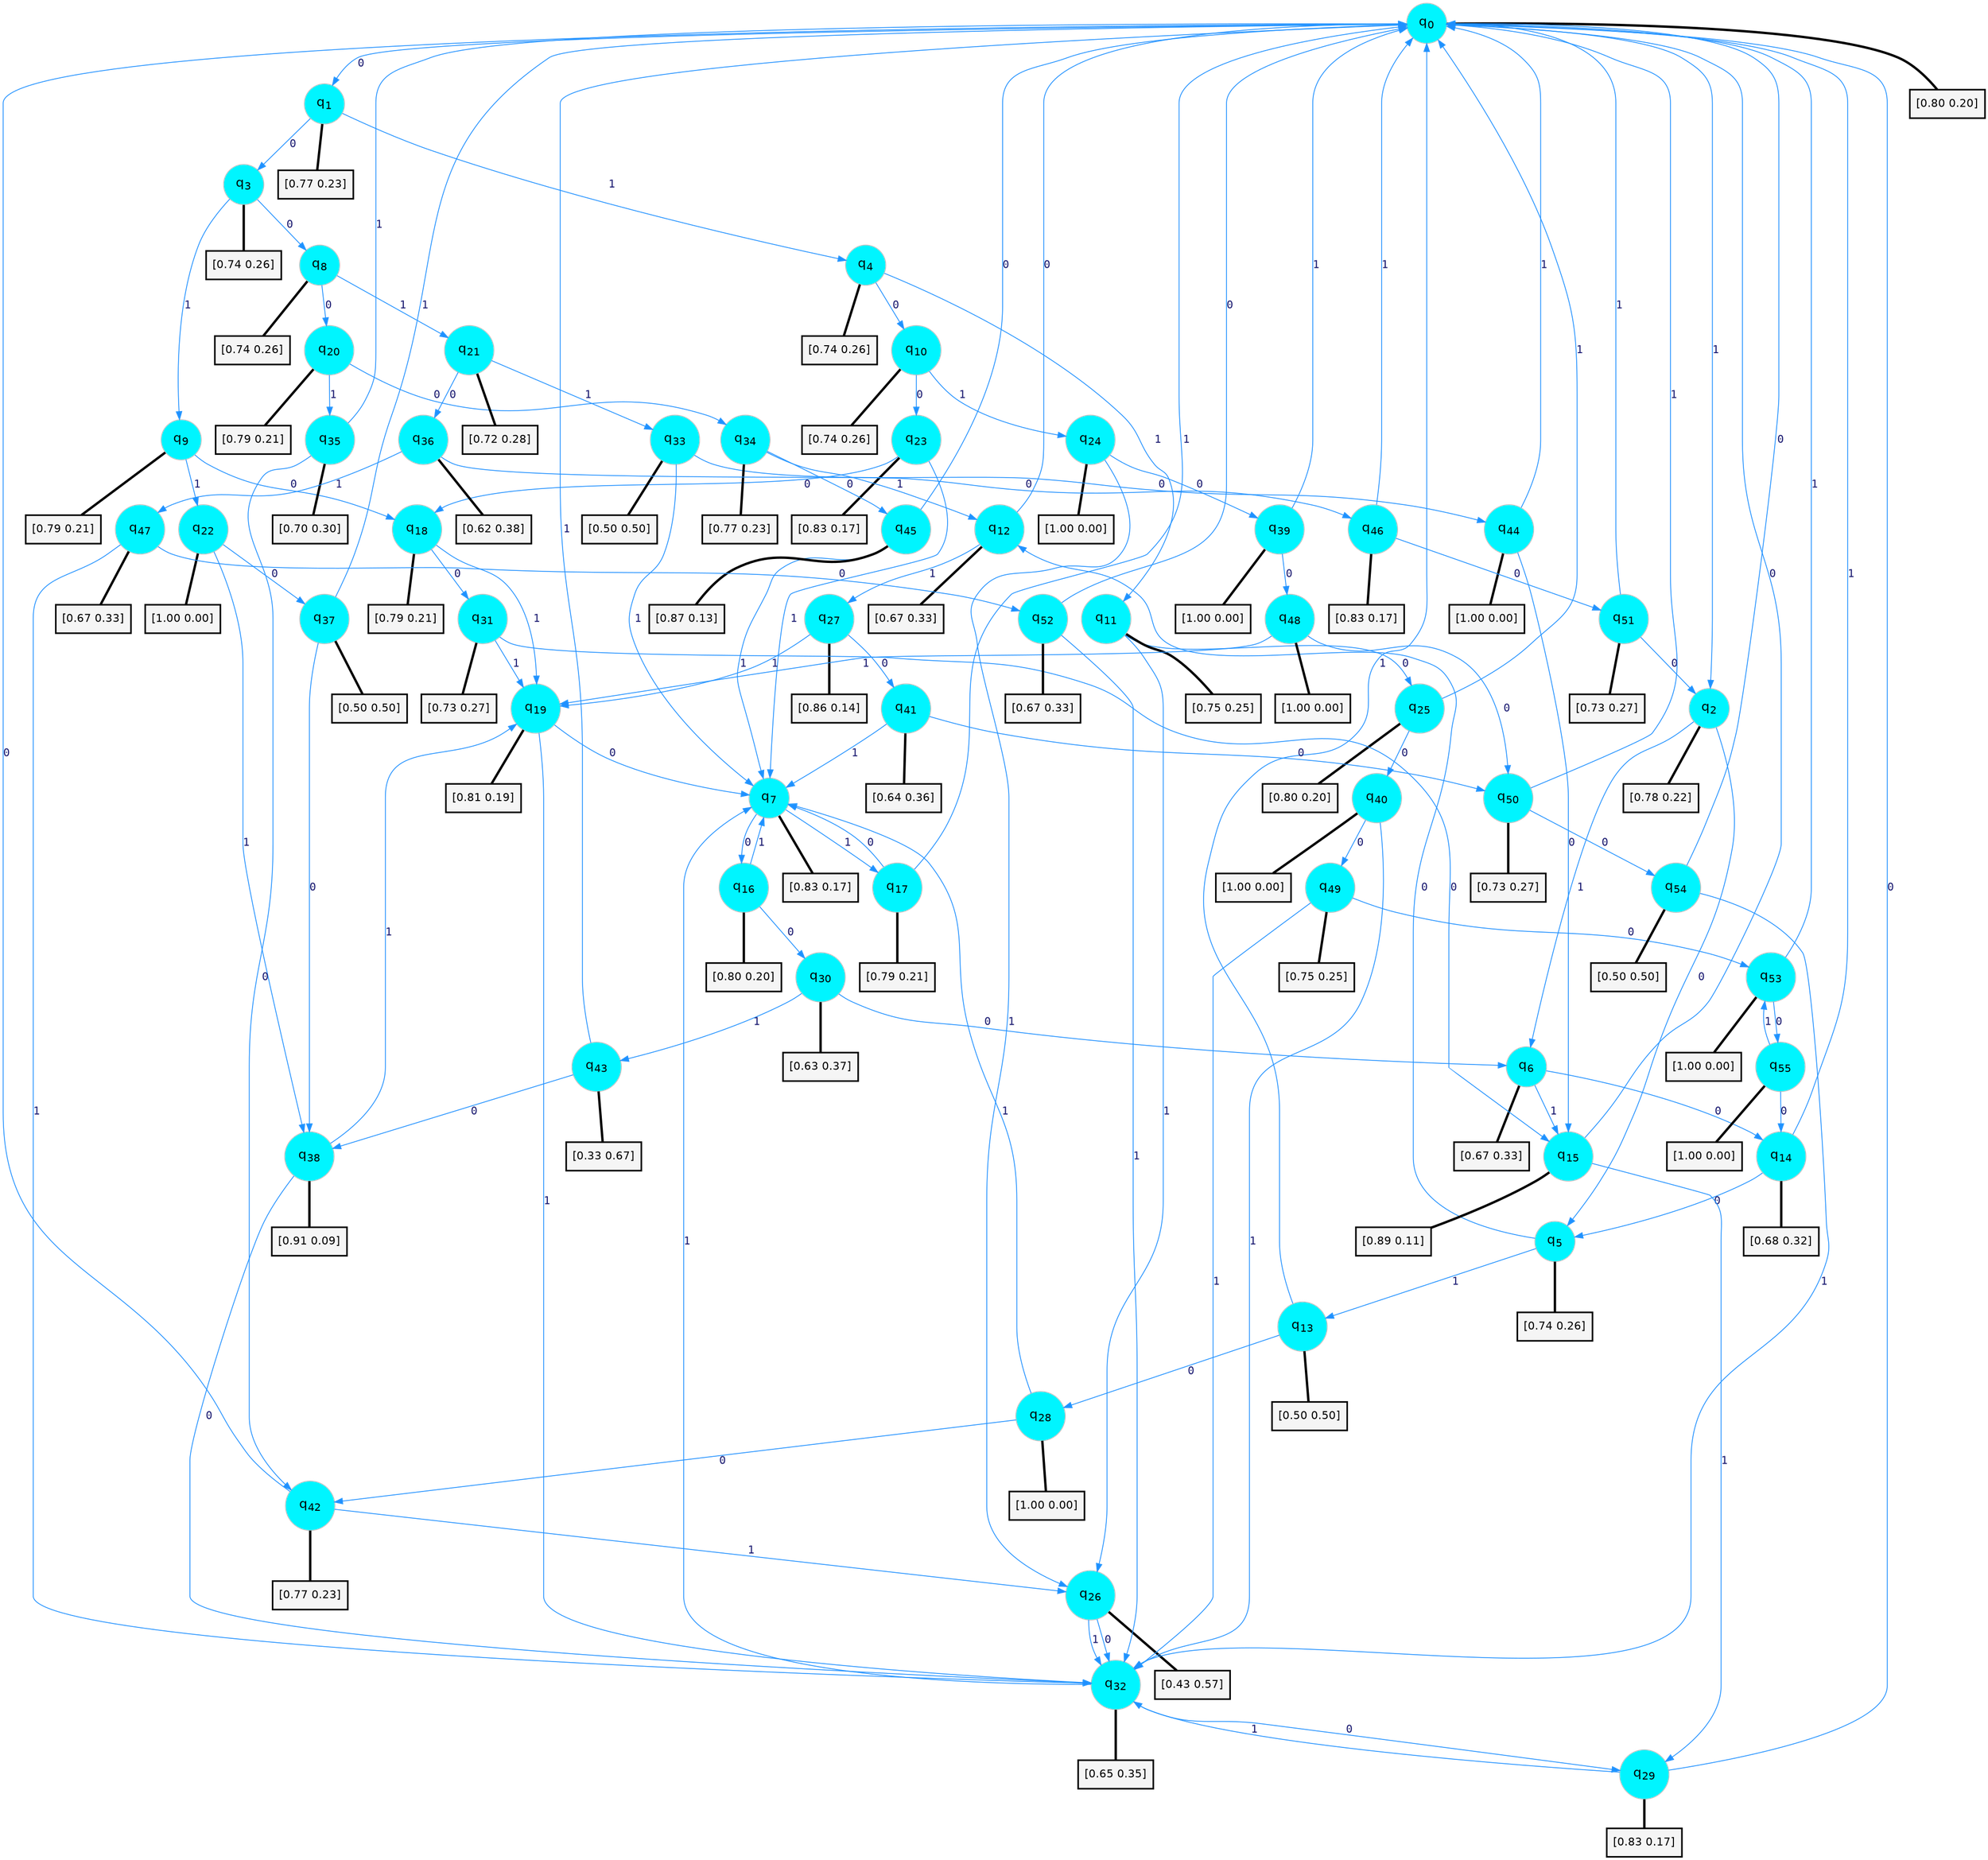 digraph G {
graph [
bgcolor=transparent, dpi=300, rankdir=TD, size="40,25"];
node [
color=gray, fillcolor=turquoise1, fontcolor=black, fontname=Helvetica, fontsize=16, fontweight=bold, shape=circle, style=filled];
edge [
arrowsize=1, color=dodgerblue1, fontcolor=midnightblue, fontname=courier, fontweight=bold, penwidth=1, style=solid, weight=20];
0[label=<q<SUB>0</SUB>>];
1[label=<q<SUB>1</SUB>>];
2[label=<q<SUB>2</SUB>>];
3[label=<q<SUB>3</SUB>>];
4[label=<q<SUB>4</SUB>>];
5[label=<q<SUB>5</SUB>>];
6[label=<q<SUB>6</SUB>>];
7[label=<q<SUB>7</SUB>>];
8[label=<q<SUB>8</SUB>>];
9[label=<q<SUB>9</SUB>>];
10[label=<q<SUB>10</SUB>>];
11[label=<q<SUB>11</SUB>>];
12[label=<q<SUB>12</SUB>>];
13[label=<q<SUB>13</SUB>>];
14[label=<q<SUB>14</SUB>>];
15[label=<q<SUB>15</SUB>>];
16[label=<q<SUB>16</SUB>>];
17[label=<q<SUB>17</SUB>>];
18[label=<q<SUB>18</SUB>>];
19[label=<q<SUB>19</SUB>>];
20[label=<q<SUB>20</SUB>>];
21[label=<q<SUB>21</SUB>>];
22[label=<q<SUB>22</SUB>>];
23[label=<q<SUB>23</SUB>>];
24[label=<q<SUB>24</SUB>>];
25[label=<q<SUB>25</SUB>>];
26[label=<q<SUB>26</SUB>>];
27[label=<q<SUB>27</SUB>>];
28[label=<q<SUB>28</SUB>>];
29[label=<q<SUB>29</SUB>>];
30[label=<q<SUB>30</SUB>>];
31[label=<q<SUB>31</SUB>>];
32[label=<q<SUB>32</SUB>>];
33[label=<q<SUB>33</SUB>>];
34[label=<q<SUB>34</SUB>>];
35[label=<q<SUB>35</SUB>>];
36[label=<q<SUB>36</SUB>>];
37[label=<q<SUB>37</SUB>>];
38[label=<q<SUB>38</SUB>>];
39[label=<q<SUB>39</SUB>>];
40[label=<q<SUB>40</SUB>>];
41[label=<q<SUB>41</SUB>>];
42[label=<q<SUB>42</SUB>>];
43[label=<q<SUB>43</SUB>>];
44[label=<q<SUB>44</SUB>>];
45[label=<q<SUB>45</SUB>>];
46[label=<q<SUB>46</SUB>>];
47[label=<q<SUB>47</SUB>>];
48[label=<q<SUB>48</SUB>>];
49[label=<q<SUB>49</SUB>>];
50[label=<q<SUB>50</SUB>>];
51[label=<q<SUB>51</SUB>>];
52[label=<q<SUB>52</SUB>>];
53[label=<q<SUB>53</SUB>>];
54[label=<q<SUB>54</SUB>>];
55[label=<q<SUB>55</SUB>>];
56[label="[0.80 0.20]", shape=box,fontcolor=black, fontname=Helvetica, fontsize=14, penwidth=2, fillcolor=whitesmoke,color=black];
57[label="[0.77 0.23]", shape=box,fontcolor=black, fontname=Helvetica, fontsize=14, penwidth=2, fillcolor=whitesmoke,color=black];
58[label="[0.78 0.22]", shape=box,fontcolor=black, fontname=Helvetica, fontsize=14, penwidth=2, fillcolor=whitesmoke,color=black];
59[label="[0.74 0.26]", shape=box,fontcolor=black, fontname=Helvetica, fontsize=14, penwidth=2, fillcolor=whitesmoke,color=black];
60[label="[0.74 0.26]", shape=box,fontcolor=black, fontname=Helvetica, fontsize=14, penwidth=2, fillcolor=whitesmoke,color=black];
61[label="[0.74 0.26]", shape=box,fontcolor=black, fontname=Helvetica, fontsize=14, penwidth=2, fillcolor=whitesmoke,color=black];
62[label="[0.67 0.33]", shape=box,fontcolor=black, fontname=Helvetica, fontsize=14, penwidth=2, fillcolor=whitesmoke,color=black];
63[label="[0.83 0.17]", shape=box,fontcolor=black, fontname=Helvetica, fontsize=14, penwidth=2, fillcolor=whitesmoke,color=black];
64[label="[0.74 0.26]", shape=box,fontcolor=black, fontname=Helvetica, fontsize=14, penwidth=2, fillcolor=whitesmoke,color=black];
65[label="[0.79 0.21]", shape=box,fontcolor=black, fontname=Helvetica, fontsize=14, penwidth=2, fillcolor=whitesmoke,color=black];
66[label="[0.74 0.26]", shape=box,fontcolor=black, fontname=Helvetica, fontsize=14, penwidth=2, fillcolor=whitesmoke,color=black];
67[label="[0.75 0.25]", shape=box,fontcolor=black, fontname=Helvetica, fontsize=14, penwidth=2, fillcolor=whitesmoke,color=black];
68[label="[0.67 0.33]", shape=box,fontcolor=black, fontname=Helvetica, fontsize=14, penwidth=2, fillcolor=whitesmoke,color=black];
69[label="[0.50 0.50]", shape=box,fontcolor=black, fontname=Helvetica, fontsize=14, penwidth=2, fillcolor=whitesmoke,color=black];
70[label="[0.68 0.32]", shape=box,fontcolor=black, fontname=Helvetica, fontsize=14, penwidth=2, fillcolor=whitesmoke,color=black];
71[label="[0.89 0.11]", shape=box,fontcolor=black, fontname=Helvetica, fontsize=14, penwidth=2, fillcolor=whitesmoke,color=black];
72[label="[0.80 0.20]", shape=box,fontcolor=black, fontname=Helvetica, fontsize=14, penwidth=2, fillcolor=whitesmoke,color=black];
73[label="[0.79 0.21]", shape=box,fontcolor=black, fontname=Helvetica, fontsize=14, penwidth=2, fillcolor=whitesmoke,color=black];
74[label="[0.79 0.21]", shape=box,fontcolor=black, fontname=Helvetica, fontsize=14, penwidth=2, fillcolor=whitesmoke,color=black];
75[label="[0.81 0.19]", shape=box,fontcolor=black, fontname=Helvetica, fontsize=14, penwidth=2, fillcolor=whitesmoke,color=black];
76[label="[0.79 0.21]", shape=box,fontcolor=black, fontname=Helvetica, fontsize=14, penwidth=2, fillcolor=whitesmoke,color=black];
77[label="[0.72 0.28]", shape=box,fontcolor=black, fontname=Helvetica, fontsize=14, penwidth=2, fillcolor=whitesmoke,color=black];
78[label="[1.00 0.00]", shape=box,fontcolor=black, fontname=Helvetica, fontsize=14, penwidth=2, fillcolor=whitesmoke,color=black];
79[label="[0.83 0.17]", shape=box,fontcolor=black, fontname=Helvetica, fontsize=14, penwidth=2, fillcolor=whitesmoke,color=black];
80[label="[1.00 0.00]", shape=box,fontcolor=black, fontname=Helvetica, fontsize=14, penwidth=2, fillcolor=whitesmoke,color=black];
81[label="[0.80 0.20]", shape=box,fontcolor=black, fontname=Helvetica, fontsize=14, penwidth=2, fillcolor=whitesmoke,color=black];
82[label="[0.43 0.57]", shape=box,fontcolor=black, fontname=Helvetica, fontsize=14, penwidth=2, fillcolor=whitesmoke,color=black];
83[label="[0.86 0.14]", shape=box,fontcolor=black, fontname=Helvetica, fontsize=14, penwidth=2, fillcolor=whitesmoke,color=black];
84[label="[1.00 0.00]", shape=box,fontcolor=black, fontname=Helvetica, fontsize=14, penwidth=2, fillcolor=whitesmoke,color=black];
85[label="[0.83 0.17]", shape=box,fontcolor=black, fontname=Helvetica, fontsize=14, penwidth=2, fillcolor=whitesmoke,color=black];
86[label="[0.63 0.37]", shape=box,fontcolor=black, fontname=Helvetica, fontsize=14, penwidth=2, fillcolor=whitesmoke,color=black];
87[label="[0.73 0.27]", shape=box,fontcolor=black, fontname=Helvetica, fontsize=14, penwidth=2, fillcolor=whitesmoke,color=black];
88[label="[0.65 0.35]", shape=box,fontcolor=black, fontname=Helvetica, fontsize=14, penwidth=2, fillcolor=whitesmoke,color=black];
89[label="[0.50 0.50]", shape=box,fontcolor=black, fontname=Helvetica, fontsize=14, penwidth=2, fillcolor=whitesmoke,color=black];
90[label="[0.77 0.23]", shape=box,fontcolor=black, fontname=Helvetica, fontsize=14, penwidth=2, fillcolor=whitesmoke,color=black];
91[label="[0.70 0.30]", shape=box,fontcolor=black, fontname=Helvetica, fontsize=14, penwidth=2, fillcolor=whitesmoke,color=black];
92[label="[0.62 0.38]", shape=box,fontcolor=black, fontname=Helvetica, fontsize=14, penwidth=2, fillcolor=whitesmoke,color=black];
93[label="[0.50 0.50]", shape=box,fontcolor=black, fontname=Helvetica, fontsize=14, penwidth=2, fillcolor=whitesmoke,color=black];
94[label="[0.91 0.09]", shape=box,fontcolor=black, fontname=Helvetica, fontsize=14, penwidth=2, fillcolor=whitesmoke,color=black];
95[label="[1.00 0.00]", shape=box,fontcolor=black, fontname=Helvetica, fontsize=14, penwidth=2, fillcolor=whitesmoke,color=black];
96[label="[1.00 0.00]", shape=box,fontcolor=black, fontname=Helvetica, fontsize=14, penwidth=2, fillcolor=whitesmoke,color=black];
97[label="[0.64 0.36]", shape=box,fontcolor=black, fontname=Helvetica, fontsize=14, penwidth=2, fillcolor=whitesmoke,color=black];
98[label="[0.77 0.23]", shape=box,fontcolor=black, fontname=Helvetica, fontsize=14, penwidth=2, fillcolor=whitesmoke,color=black];
99[label="[0.33 0.67]", shape=box,fontcolor=black, fontname=Helvetica, fontsize=14, penwidth=2, fillcolor=whitesmoke,color=black];
100[label="[1.00 0.00]", shape=box,fontcolor=black, fontname=Helvetica, fontsize=14, penwidth=2, fillcolor=whitesmoke,color=black];
101[label="[0.87 0.13]", shape=box,fontcolor=black, fontname=Helvetica, fontsize=14, penwidth=2, fillcolor=whitesmoke,color=black];
102[label="[0.83 0.17]", shape=box,fontcolor=black, fontname=Helvetica, fontsize=14, penwidth=2, fillcolor=whitesmoke,color=black];
103[label="[0.67 0.33]", shape=box,fontcolor=black, fontname=Helvetica, fontsize=14, penwidth=2, fillcolor=whitesmoke,color=black];
104[label="[1.00 0.00]", shape=box,fontcolor=black, fontname=Helvetica, fontsize=14, penwidth=2, fillcolor=whitesmoke,color=black];
105[label="[0.75 0.25]", shape=box,fontcolor=black, fontname=Helvetica, fontsize=14, penwidth=2, fillcolor=whitesmoke,color=black];
106[label="[0.73 0.27]", shape=box,fontcolor=black, fontname=Helvetica, fontsize=14, penwidth=2, fillcolor=whitesmoke,color=black];
107[label="[0.73 0.27]", shape=box,fontcolor=black, fontname=Helvetica, fontsize=14, penwidth=2, fillcolor=whitesmoke,color=black];
108[label="[0.67 0.33]", shape=box,fontcolor=black, fontname=Helvetica, fontsize=14, penwidth=2, fillcolor=whitesmoke,color=black];
109[label="[1.00 0.00]", shape=box,fontcolor=black, fontname=Helvetica, fontsize=14, penwidth=2, fillcolor=whitesmoke,color=black];
110[label="[0.50 0.50]", shape=box,fontcolor=black, fontname=Helvetica, fontsize=14, penwidth=2, fillcolor=whitesmoke,color=black];
111[label="[1.00 0.00]", shape=box,fontcolor=black, fontname=Helvetica, fontsize=14, penwidth=2, fillcolor=whitesmoke,color=black];
0->1 [label=0];
0->2 [label=1];
0->56 [arrowhead=none, penwidth=3,color=black];
1->3 [label=0];
1->4 [label=1];
1->57 [arrowhead=none, penwidth=3,color=black];
2->5 [label=0];
2->6 [label=1];
2->58 [arrowhead=none, penwidth=3,color=black];
3->8 [label=0];
3->9 [label=1];
3->59 [arrowhead=none, penwidth=3,color=black];
4->10 [label=0];
4->11 [label=1];
4->60 [arrowhead=none, penwidth=3,color=black];
5->12 [label=0];
5->13 [label=1];
5->61 [arrowhead=none, penwidth=3,color=black];
6->14 [label=0];
6->15 [label=1];
6->62 [arrowhead=none, penwidth=3,color=black];
7->16 [label=0];
7->17 [label=1];
7->63 [arrowhead=none, penwidth=3,color=black];
8->20 [label=0];
8->21 [label=1];
8->64 [arrowhead=none, penwidth=3,color=black];
9->18 [label=0];
9->22 [label=1];
9->65 [arrowhead=none, penwidth=3,color=black];
10->23 [label=0];
10->24 [label=1];
10->66 [arrowhead=none, penwidth=3,color=black];
11->25 [label=0];
11->26 [label=1];
11->67 [arrowhead=none, penwidth=3,color=black];
12->0 [label=0];
12->27 [label=1];
12->68 [arrowhead=none, penwidth=3,color=black];
13->28 [label=0];
13->0 [label=1];
13->69 [arrowhead=none, penwidth=3,color=black];
14->5 [label=0];
14->0 [label=1];
14->70 [arrowhead=none, penwidth=3,color=black];
15->0 [label=0];
15->29 [label=1];
15->71 [arrowhead=none, penwidth=3,color=black];
16->30 [label=0];
16->7 [label=1];
16->72 [arrowhead=none, penwidth=3,color=black];
17->7 [label=0];
17->0 [label=1];
17->73 [arrowhead=none, penwidth=3,color=black];
18->31 [label=0];
18->19 [label=1];
18->74 [arrowhead=none, penwidth=3,color=black];
19->7 [label=0];
19->32 [label=1];
19->75 [arrowhead=none, penwidth=3,color=black];
20->34 [label=0];
20->35 [label=1];
20->76 [arrowhead=none, penwidth=3,color=black];
21->36 [label=0];
21->33 [label=1];
21->77 [arrowhead=none, penwidth=3,color=black];
22->37 [label=0];
22->38 [label=1];
22->78 [arrowhead=none, penwidth=3,color=black];
23->18 [label=0];
23->7 [label=1];
23->79 [arrowhead=none, penwidth=3,color=black];
24->39 [label=0];
24->26 [label=1];
24->80 [arrowhead=none, penwidth=3,color=black];
25->40 [label=0];
25->0 [label=1];
25->81 [arrowhead=none, penwidth=3,color=black];
26->32 [label=0];
26->32 [label=1];
26->82 [arrowhead=none, penwidth=3,color=black];
27->41 [label=0];
27->19 [label=1];
27->83 [arrowhead=none, penwidth=3,color=black];
28->42 [label=0];
28->7 [label=1];
28->84 [arrowhead=none, penwidth=3,color=black];
29->0 [label=0];
29->32 [label=1];
29->85 [arrowhead=none, penwidth=3,color=black];
30->6 [label=0];
30->43 [label=1];
30->86 [arrowhead=none, penwidth=3,color=black];
31->15 [label=0];
31->19 [label=1];
31->87 [arrowhead=none, penwidth=3,color=black];
32->29 [label=0];
32->7 [label=1];
32->88 [arrowhead=none, penwidth=3,color=black];
33->44 [label=0];
33->7 [label=1];
33->89 [arrowhead=none, penwidth=3,color=black];
34->45 [label=0];
34->12 [label=1];
34->90 [arrowhead=none, penwidth=3,color=black];
35->42 [label=0];
35->0 [label=1];
35->91 [arrowhead=none, penwidth=3,color=black];
36->46 [label=0];
36->47 [label=1];
36->92 [arrowhead=none, penwidth=3,color=black];
37->38 [label=0];
37->0 [label=1];
37->93 [arrowhead=none, penwidth=3,color=black];
38->32 [label=0];
38->19 [label=1];
38->94 [arrowhead=none, penwidth=3,color=black];
39->48 [label=0];
39->0 [label=1];
39->95 [arrowhead=none, penwidth=3,color=black];
40->49 [label=0];
40->32 [label=1];
40->96 [arrowhead=none, penwidth=3,color=black];
41->50 [label=0];
41->7 [label=1];
41->97 [arrowhead=none, penwidth=3,color=black];
42->0 [label=0];
42->26 [label=1];
42->98 [arrowhead=none, penwidth=3,color=black];
43->38 [label=0];
43->0 [label=1];
43->99 [arrowhead=none, penwidth=3,color=black];
44->15 [label=0];
44->0 [label=1];
44->100 [arrowhead=none, penwidth=3,color=black];
45->0 [label=0];
45->7 [label=1];
45->101 [arrowhead=none, penwidth=3,color=black];
46->51 [label=0];
46->0 [label=1];
46->102 [arrowhead=none, penwidth=3,color=black];
47->52 [label=0];
47->32 [label=1];
47->103 [arrowhead=none, penwidth=3,color=black];
48->50 [label=0];
48->19 [label=1];
48->104 [arrowhead=none, penwidth=3,color=black];
49->53 [label=0];
49->32 [label=1];
49->105 [arrowhead=none, penwidth=3,color=black];
50->54 [label=0];
50->0 [label=1];
50->106 [arrowhead=none, penwidth=3,color=black];
51->2 [label=0];
51->0 [label=1];
51->107 [arrowhead=none, penwidth=3,color=black];
52->0 [label=0];
52->32 [label=1];
52->108 [arrowhead=none, penwidth=3,color=black];
53->55 [label=0];
53->0 [label=1];
53->109 [arrowhead=none, penwidth=3,color=black];
54->0 [label=0];
54->32 [label=1];
54->110 [arrowhead=none, penwidth=3,color=black];
55->14 [label=0];
55->53 [label=1];
55->111 [arrowhead=none, penwidth=3,color=black];
}
